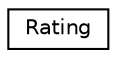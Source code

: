 digraph G
{
  edge [fontname="Helvetica",fontsize="10",labelfontname="Helvetica",labelfontsize="10"];
  node [fontname="Helvetica",fontsize="10",shape=record];
  rankdir=LR;
  Node1 [label="Rating",height=0.2,width=0.4,color="black", fillcolor="white", style="filled",URL="$class_rating.html"];
}
